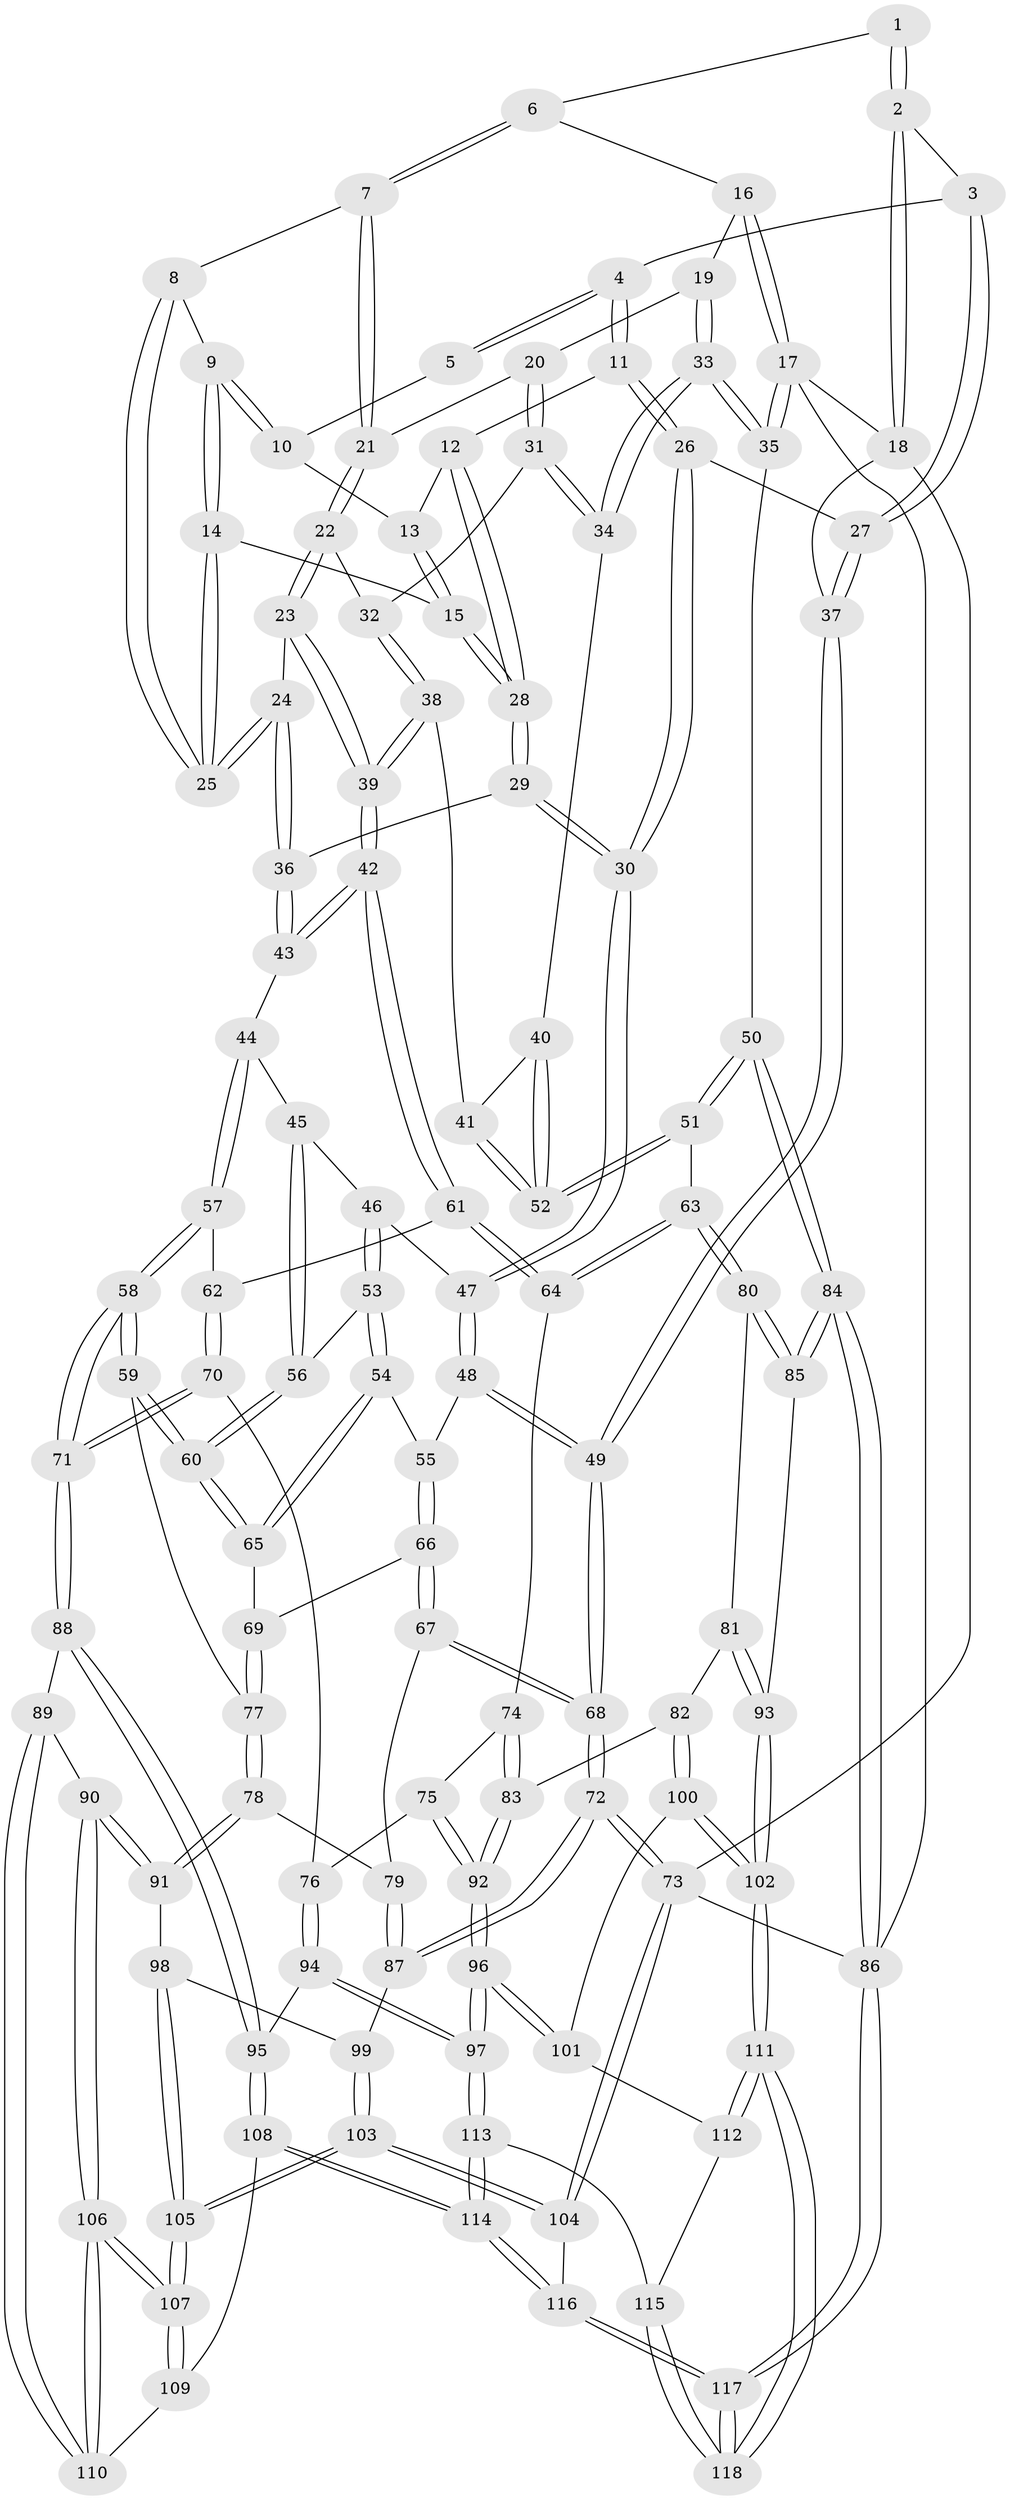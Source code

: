 // Generated by graph-tools (version 1.1) at 2025/38/03/09/25 02:38:50]
// undirected, 118 vertices, 292 edges
graph export_dot {
graph [start="1"]
  node [color=gray90,style=filled];
  1 [pos="+0.4375564484545236+0"];
  2 [pos="+0+0"];
  3 [pos="+0.0911334042177912+0"];
  4 [pos="+0.24511023279845962+0.07113983386562363"];
  5 [pos="+0.42891109470954963+0"];
  6 [pos="+0.6223347632197369+0"];
  7 [pos="+0.6226375641682547+0"];
  8 [pos="+0.5417940857622144+0.07598727375604858"];
  9 [pos="+0.4147893254304285+0.09759180077585254"];
  10 [pos="+0.41921035111693405+0"];
  11 [pos="+0.2605814375595269+0.09512497229393256"];
  12 [pos="+0.263641954589825+0.09623432454873683"];
  13 [pos="+0.3220515184348856+0.07306145078075313"];
  14 [pos="+0.4141157207351622+0.10139478251034359"];
  15 [pos="+0.39170211835055685+0.13593897548769113"];
  16 [pos="+0.8391073512333983+0"];
  17 [pos="+1+0"];
  18 [pos="+0+0"];
  19 [pos="+0.8590185808471638+0.10869942506762538"];
  20 [pos="+0.7620215752415677+0.10638981039796434"];
  21 [pos="+0.6796048433355477+0.021217415278901714"];
  22 [pos="+0.6468918960326115+0.1587008372052196"];
  23 [pos="+0.5762010125075641+0.21885290629428303"];
  24 [pos="+0.5497239671391819+0.20577668813143593"];
  25 [pos="+0.5331813545800951+0.14200685212488212"];
  26 [pos="+0.16204738563140605+0.23718132236018327"];
  27 [pos="+0.14837971880878204+0.22465701218473394"];
  28 [pos="+0.3678044860551927+0.21464906529688915"];
  29 [pos="+0.36785440651424334+0.21538996807031535"];
  30 [pos="+0.19074746501872994+0.28733304397519777"];
  31 [pos="+0.7461282969815397+0.19056036216803784"];
  32 [pos="+0.7397071598347462+0.19328548129909418"];
  33 [pos="+0.9564168779769123+0.22630851914492386"];
  34 [pos="+0.9074727748282613+0.24965238761813954"];
  35 [pos="+1+0.23115539999399895"];
  36 [pos="+0.4053402961053638+0.24243821281429084"];
  37 [pos="+0+0.1953603491087843"];
  38 [pos="+0.6648632466718815+0.3678315603196599"];
  39 [pos="+0.6464283578467753+0.37383978765202763"];
  40 [pos="+0.9015511552120714+0.255652983456629"];
  41 [pos="+0.7794345971933485+0.36283974895095583"];
  42 [pos="+0.6199745178511927+0.4134798920390983"];
  43 [pos="+0.42592022814403996+0.36371144187812693"];
  44 [pos="+0.3725435400713412+0.4177937055118607"];
  45 [pos="+0.3084787190382324+0.41893227409455114"];
  46 [pos="+0.1903205845154883+0.33149412483986984"];
  47 [pos="+0.18533161647857735+0.32340751398312684"];
  48 [pos="+0+0.42070972554036457"];
  49 [pos="+0+0.3949715910175498"];
  50 [pos="+1+0.5018237246288295"];
  51 [pos="+0.8991623844336822+0.5392466910945485"];
  52 [pos="+0.8982518189215654+0.537675307090203"];
  53 [pos="+0.17469378979114705+0.47845829429616055"];
  54 [pos="+0.16461034255233453+0.5033219781789484"];
  55 [pos="+0.056471816992819786+0.502182553354575"];
  56 [pos="+0.28218077560616744+0.48792526346454346"];
  57 [pos="+0.4156874746539441+0.5243799570365179"];
  58 [pos="+0.32622743044643243+0.6611793480479721"];
  59 [pos="+0.280137223410116+0.6308830641543398"];
  60 [pos="+0.2698364901939327+0.6188506572209374"];
  61 [pos="+0.6147131748238497+0.4913663011721296"];
  62 [pos="+0.4695359395815015+0.5243821287038642"];
  63 [pos="+0.81856736439684+0.6144925590540397"];
  64 [pos="+0.638305491722821+0.5508380368066091"];
  65 [pos="+0.20772100858851794+0.591015775902129"];
  66 [pos="+0.07542237867478026+0.6144094319218004"];
  67 [pos="+0.03817396785981886+0.6374593085174809"];
  68 [pos="+0+0.6928037176865924"];
  69 [pos="+0.09165872322951132+0.6184140414210608"];
  70 [pos="+0.48816495725909814+0.6809054448189625"];
  71 [pos="+0.3336511113110186+0.6758149595326998"];
  72 [pos="+0+0.7284653708650223"];
  73 [pos="+0+1"];
  74 [pos="+0.5961398742591152+0.6344520370276008"];
  75 [pos="+0.5583777823596833+0.6696530014889263"];
  76 [pos="+0.5201787016871163+0.6872387249587754"];
  77 [pos="+0.13597584351396944+0.7192710966626186"];
  78 [pos="+0.12755846083279349+0.7435606544089337"];
  79 [pos="+0.07142049158281112+0.7324565564656366"];
  80 [pos="+0.8193037962194547+0.624772406685809"];
  81 [pos="+0.7726819833395638+0.7049945097538171"];
  82 [pos="+0.7229950902539611+0.7492415585891572"];
  83 [pos="+0.6826729970059883+0.7366588070953864"];
  84 [pos="+1+0.770911124530215"];
  85 [pos="+0.9381929885397564+0.7881034381216168"];
  86 [pos="+1+1"];
  87 [pos="+0+0.7771151300971268"];
  88 [pos="+0.3276520000499974+0.7177229783223517"];
  89 [pos="+0.314359812739629+0.7386429469727258"];
  90 [pos="+0.1787467527012314+0.8171863677126892"];
  91 [pos="+0.14352480695461223+0.7869284409255966"];
  92 [pos="+0.621249630933339+0.7847051800208091"];
  93 [pos="+0.8454189187002723+0.8837912115976575"];
  94 [pos="+0.5149833177189179+0.8216019436096943"];
  95 [pos="+0.4272459338108631+0.8196889150456494"];
  96 [pos="+0.6140898712637526+0.8570126390934473"];
  97 [pos="+0.575943977619369+0.8969556541457263"];
  98 [pos="+0.0792817393311204+0.8085551990870993"];
  99 [pos="+0.036206060458298925+0.808695759218135"];
  100 [pos="+0.7217562727004856+0.8205052880709779"];
  101 [pos="+0.6996509500364453+0.8307901751381666"];
  102 [pos="+0.840464163671397+0.8916117533662554"];
  103 [pos="+0.08728714926757357+1"];
  104 [pos="+0.06675365527348152+1"];
  105 [pos="+0.11438334343649709+1"];
  106 [pos="+0.1711739298931381+0.9437382983151102"];
  107 [pos="+0.12238190083013709+1"];
  108 [pos="+0.397268982757271+0.9164824126274849"];
  109 [pos="+0.3398632773024128+0.8842833603284068"];
  110 [pos="+0.3173995903593404+0.8474015771062842"];
  111 [pos="+0.8374253518626753+0.9447352837768047"];
  112 [pos="+0.7096557541316846+0.9014374545872785"];
  113 [pos="+0.5736127335031823+0.9296165654727363"];
  114 [pos="+0.48579126017116286+1"];
  115 [pos="+0.5882121694362055+0.9310386061997151"];
  116 [pos="+0.4696593625929943+1"];
  117 [pos="+0.9923900304525709+1"];
  118 [pos="+0.839663461909708+0.9849637877759493"];
  1 -- 2;
  1 -- 2;
  1 -- 6;
  2 -- 3;
  2 -- 18;
  2 -- 18;
  3 -- 4;
  3 -- 27;
  3 -- 27;
  4 -- 5;
  4 -- 5;
  4 -- 11;
  4 -- 11;
  5 -- 10;
  6 -- 7;
  6 -- 7;
  6 -- 16;
  7 -- 8;
  7 -- 21;
  7 -- 21;
  8 -- 9;
  8 -- 25;
  8 -- 25;
  9 -- 10;
  9 -- 10;
  9 -- 14;
  9 -- 14;
  10 -- 13;
  11 -- 12;
  11 -- 26;
  11 -- 26;
  12 -- 13;
  12 -- 28;
  12 -- 28;
  13 -- 15;
  13 -- 15;
  14 -- 15;
  14 -- 25;
  14 -- 25;
  15 -- 28;
  15 -- 28;
  16 -- 17;
  16 -- 17;
  16 -- 19;
  17 -- 18;
  17 -- 35;
  17 -- 35;
  17 -- 86;
  18 -- 37;
  18 -- 73;
  19 -- 20;
  19 -- 33;
  19 -- 33;
  20 -- 21;
  20 -- 31;
  20 -- 31;
  21 -- 22;
  21 -- 22;
  22 -- 23;
  22 -- 23;
  22 -- 32;
  23 -- 24;
  23 -- 39;
  23 -- 39;
  24 -- 25;
  24 -- 25;
  24 -- 36;
  24 -- 36;
  26 -- 27;
  26 -- 30;
  26 -- 30;
  27 -- 37;
  27 -- 37;
  28 -- 29;
  28 -- 29;
  29 -- 30;
  29 -- 30;
  29 -- 36;
  30 -- 47;
  30 -- 47;
  31 -- 32;
  31 -- 34;
  31 -- 34;
  32 -- 38;
  32 -- 38;
  33 -- 34;
  33 -- 34;
  33 -- 35;
  33 -- 35;
  34 -- 40;
  35 -- 50;
  36 -- 43;
  36 -- 43;
  37 -- 49;
  37 -- 49;
  38 -- 39;
  38 -- 39;
  38 -- 41;
  39 -- 42;
  39 -- 42;
  40 -- 41;
  40 -- 52;
  40 -- 52;
  41 -- 52;
  41 -- 52;
  42 -- 43;
  42 -- 43;
  42 -- 61;
  42 -- 61;
  43 -- 44;
  44 -- 45;
  44 -- 57;
  44 -- 57;
  45 -- 46;
  45 -- 56;
  45 -- 56;
  46 -- 47;
  46 -- 53;
  46 -- 53;
  47 -- 48;
  47 -- 48;
  48 -- 49;
  48 -- 49;
  48 -- 55;
  49 -- 68;
  49 -- 68;
  50 -- 51;
  50 -- 51;
  50 -- 84;
  50 -- 84;
  51 -- 52;
  51 -- 52;
  51 -- 63;
  53 -- 54;
  53 -- 54;
  53 -- 56;
  54 -- 55;
  54 -- 65;
  54 -- 65;
  55 -- 66;
  55 -- 66;
  56 -- 60;
  56 -- 60;
  57 -- 58;
  57 -- 58;
  57 -- 62;
  58 -- 59;
  58 -- 59;
  58 -- 71;
  58 -- 71;
  59 -- 60;
  59 -- 60;
  59 -- 77;
  60 -- 65;
  60 -- 65;
  61 -- 62;
  61 -- 64;
  61 -- 64;
  62 -- 70;
  62 -- 70;
  63 -- 64;
  63 -- 64;
  63 -- 80;
  63 -- 80;
  64 -- 74;
  65 -- 69;
  66 -- 67;
  66 -- 67;
  66 -- 69;
  67 -- 68;
  67 -- 68;
  67 -- 79;
  68 -- 72;
  68 -- 72;
  69 -- 77;
  69 -- 77;
  70 -- 71;
  70 -- 71;
  70 -- 76;
  71 -- 88;
  71 -- 88;
  72 -- 73;
  72 -- 73;
  72 -- 87;
  72 -- 87;
  73 -- 104;
  73 -- 104;
  73 -- 86;
  74 -- 75;
  74 -- 83;
  74 -- 83;
  75 -- 76;
  75 -- 92;
  75 -- 92;
  76 -- 94;
  76 -- 94;
  77 -- 78;
  77 -- 78;
  78 -- 79;
  78 -- 91;
  78 -- 91;
  79 -- 87;
  79 -- 87;
  80 -- 81;
  80 -- 85;
  80 -- 85;
  81 -- 82;
  81 -- 93;
  81 -- 93;
  82 -- 83;
  82 -- 100;
  82 -- 100;
  83 -- 92;
  83 -- 92;
  84 -- 85;
  84 -- 85;
  84 -- 86;
  84 -- 86;
  85 -- 93;
  86 -- 117;
  86 -- 117;
  87 -- 99;
  88 -- 89;
  88 -- 95;
  88 -- 95;
  89 -- 90;
  89 -- 110;
  89 -- 110;
  90 -- 91;
  90 -- 91;
  90 -- 106;
  90 -- 106;
  91 -- 98;
  92 -- 96;
  92 -- 96;
  93 -- 102;
  93 -- 102;
  94 -- 95;
  94 -- 97;
  94 -- 97;
  95 -- 108;
  95 -- 108;
  96 -- 97;
  96 -- 97;
  96 -- 101;
  96 -- 101;
  97 -- 113;
  97 -- 113;
  98 -- 99;
  98 -- 105;
  98 -- 105;
  99 -- 103;
  99 -- 103;
  100 -- 101;
  100 -- 102;
  100 -- 102;
  101 -- 112;
  102 -- 111;
  102 -- 111;
  103 -- 104;
  103 -- 104;
  103 -- 105;
  103 -- 105;
  104 -- 116;
  105 -- 107;
  105 -- 107;
  106 -- 107;
  106 -- 107;
  106 -- 110;
  106 -- 110;
  107 -- 109;
  107 -- 109;
  108 -- 109;
  108 -- 114;
  108 -- 114;
  109 -- 110;
  111 -- 112;
  111 -- 112;
  111 -- 118;
  111 -- 118;
  112 -- 115;
  113 -- 114;
  113 -- 114;
  113 -- 115;
  114 -- 116;
  114 -- 116;
  115 -- 118;
  115 -- 118;
  116 -- 117;
  116 -- 117;
  117 -- 118;
  117 -- 118;
}
